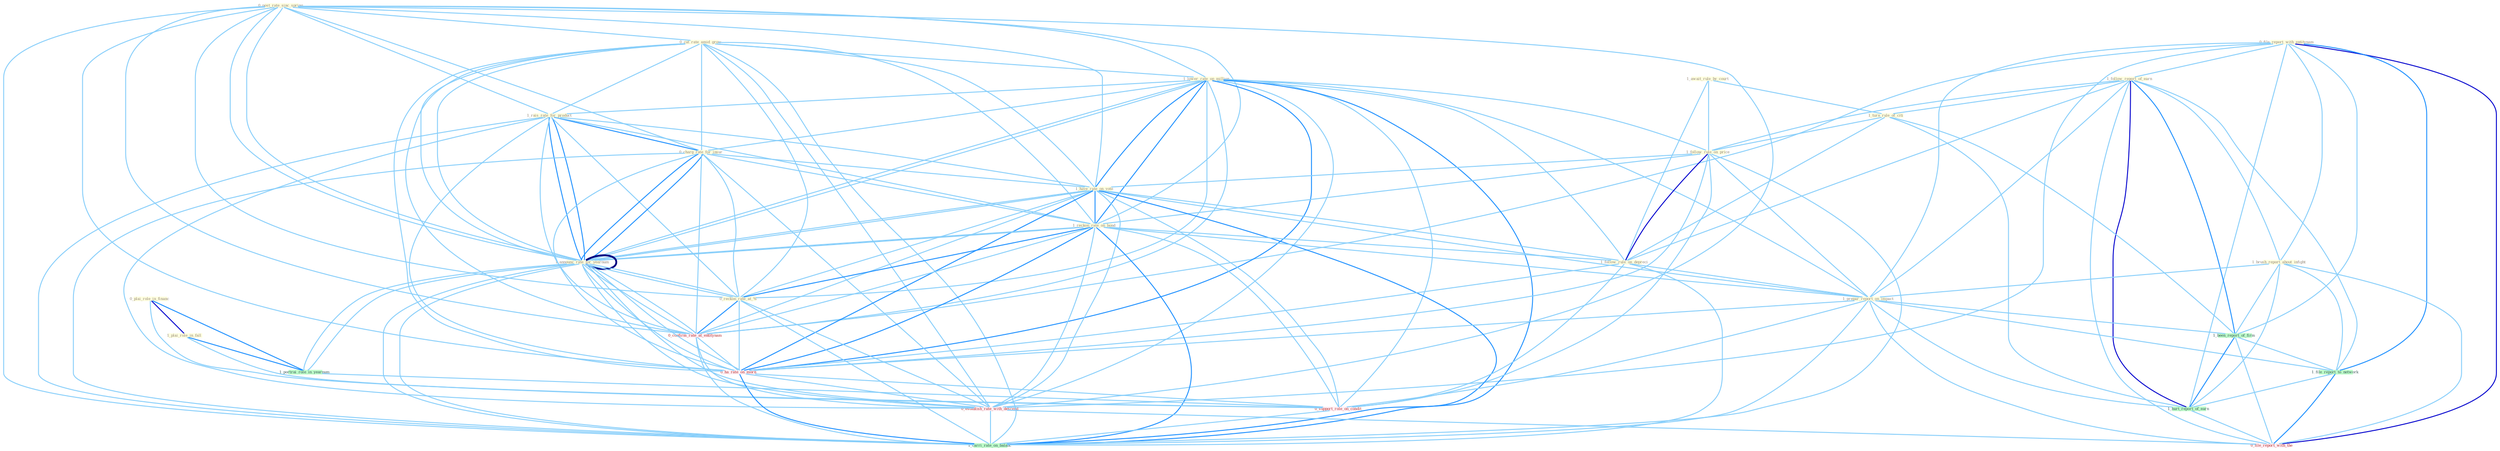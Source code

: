 Graph G{ 
    node
    [shape=polygon,style=filled,width=.5,height=.06,color="#BDFCC9",fixedsize=true,fontsize=4,
    fontcolor="#2f4f4f"];
    {node
    [color="#ffffe0", fontcolor="#8b7d6b"] "0_post_rate_sinc_spring " "0_cut_rate_amid_grow " "0_file_report_with_entitynam " "1_lower_rate_on_million " "1_follow_report_of_earn " "1_await_rule_by_court " "1_turn_rule_of_citi " "1_follow_rule_on_price " "1_rais_rate_for_product " "0_charg_rate_for_insur " "1_have_rate_on_vote " "1_brush_report_about_infight " "1_reckon_rate_on_bond " "1_announc_rate_for_yearnum " "1_follow_rule_on_depreci " "0_plai_role_in_financ " "1_prepar_report_on_impact " "1_announc_rate_for_yearnum " "0_reckon_rate_at_% " "1_plai_role_in_fall "}
{node [color="#fff0f5", fontcolor="#b22222"] "0_confirm_rate_at_entitynam " "0_ha_rate_on_morn " "0_support_role_on_condit " "0_establish_rate_with_descend " "0_file_report_with_the "}
edge [color="#B0E2FF"];

	"0_post_rate_sinc_spring " -- "0_cut_rate_amid_grow " [w="1", color="#87cefa" ];
	"0_post_rate_sinc_spring " -- "1_lower_rate_on_million " [w="1", color="#87cefa" ];
	"0_post_rate_sinc_spring " -- "1_rais_rate_for_product " [w="1", color="#87cefa" ];
	"0_post_rate_sinc_spring " -- "0_charg_rate_for_insur " [w="1", color="#87cefa" ];
	"0_post_rate_sinc_spring " -- "1_have_rate_on_vote " [w="1", color="#87cefa" ];
	"0_post_rate_sinc_spring " -- "1_reckon_rate_on_bond " [w="1", color="#87cefa" ];
	"0_post_rate_sinc_spring " -- "1_announc_rate_for_yearnum " [w="1", color="#87cefa" ];
	"0_post_rate_sinc_spring " -- "1_announc_rate_for_yearnum " [w="1", color="#87cefa" ];
	"0_post_rate_sinc_spring " -- "0_reckon_rate_at_% " [w="1", color="#87cefa" ];
	"0_post_rate_sinc_spring " -- "0_confirm_rate_at_entitynam " [w="1", color="#87cefa" ];
	"0_post_rate_sinc_spring " -- "0_ha_rate_on_morn " [w="1", color="#87cefa" ];
	"0_post_rate_sinc_spring " -- "0_establish_rate_with_descend " [w="1", color="#87cefa" ];
	"0_post_rate_sinc_spring " -- "1_carri_rate_on_balanc " [w="1", color="#87cefa" ];
	"0_cut_rate_amid_grow " -- "1_lower_rate_on_million " [w="1", color="#87cefa" ];
	"0_cut_rate_amid_grow " -- "1_rais_rate_for_product " [w="1", color="#87cefa" ];
	"0_cut_rate_amid_grow " -- "0_charg_rate_for_insur " [w="1", color="#87cefa" ];
	"0_cut_rate_amid_grow " -- "1_have_rate_on_vote " [w="1", color="#87cefa" ];
	"0_cut_rate_amid_grow " -- "1_reckon_rate_on_bond " [w="1", color="#87cefa" ];
	"0_cut_rate_amid_grow " -- "1_announc_rate_for_yearnum " [w="1", color="#87cefa" ];
	"0_cut_rate_amid_grow " -- "1_announc_rate_for_yearnum " [w="1", color="#87cefa" ];
	"0_cut_rate_amid_grow " -- "0_reckon_rate_at_% " [w="1", color="#87cefa" ];
	"0_cut_rate_amid_grow " -- "0_confirm_rate_at_entitynam " [w="1", color="#87cefa" ];
	"0_cut_rate_amid_grow " -- "0_ha_rate_on_morn " [w="1", color="#87cefa" ];
	"0_cut_rate_amid_grow " -- "0_establish_rate_with_descend " [w="1", color="#87cefa" ];
	"0_cut_rate_amid_grow " -- "1_carri_rate_on_balanc " [w="1", color="#87cefa" ];
	"0_file_report_with_entitynam " -- "1_follow_report_of_earn " [w="1", color="#87cefa" ];
	"0_file_report_with_entitynam " -- "1_brush_report_about_infight " [w="1", color="#87cefa" ];
	"0_file_report_with_entitynam " -- "1_prepar_report_on_impact " [w="1", color="#87cefa" ];
	"0_file_report_with_entitynam " -- "0_confirm_rate_at_entitynam " [w="1", color="#87cefa" ];
	"0_file_report_with_entitynam " -- "1_been_report_of_firm " [w="1", color="#87cefa" ];
	"0_file_report_with_entitynam " -- "1_file_report_to_network " [w="2", color="#1e90ff" , len=0.8];
	"0_file_report_with_entitynam " -- "1_hurt_report_of_earn " [w="1", color="#87cefa" ];
	"0_file_report_with_entitynam " -- "0_establish_rate_with_descend " [w="1", color="#87cefa" ];
	"0_file_report_with_entitynam " -- "0_file_report_with_the " [w="3", color="#0000cd" , len=0.6];
	"1_lower_rate_on_million " -- "1_follow_rule_on_price " [w="1", color="#87cefa" ];
	"1_lower_rate_on_million " -- "1_rais_rate_for_product " [w="1", color="#87cefa" ];
	"1_lower_rate_on_million " -- "0_charg_rate_for_insur " [w="1", color="#87cefa" ];
	"1_lower_rate_on_million " -- "1_have_rate_on_vote " [w="2", color="#1e90ff" , len=0.8];
	"1_lower_rate_on_million " -- "1_reckon_rate_on_bond " [w="2", color="#1e90ff" , len=0.8];
	"1_lower_rate_on_million " -- "1_announc_rate_for_yearnum " [w="1", color="#87cefa" ];
	"1_lower_rate_on_million " -- "1_follow_rule_on_depreci " [w="1", color="#87cefa" ];
	"1_lower_rate_on_million " -- "1_prepar_report_on_impact " [w="1", color="#87cefa" ];
	"1_lower_rate_on_million " -- "1_announc_rate_for_yearnum " [w="1", color="#87cefa" ];
	"1_lower_rate_on_million " -- "0_reckon_rate_at_% " [w="1", color="#87cefa" ];
	"1_lower_rate_on_million " -- "0_confirm_rate_at_entitynam " [w="1", color="#87cefa" ];
	"1_lower_rate_on_million " -- "0_ha_rate_on_morn " [w="2", color="#1e90ff" , len=0.8];
	"1_lower_rate_on_million " -- "0_support_role_on_condit " [w="1", color="#87cefa" ];
	"1_lower_rate_on_million " -- "0_establish_rate_with_descend " [w="1", color="#87cefa" ];
	"1_lower_rate_on_million " -- "1_carri_rate_on_balanc " [w="2", color="#1e90ff" , len=0.8];
	"1_follow_report_of_earn " -- "1_turn_rule_of_citi " [w="1", color="#87cefa" ];
	"1_follow_report_of_earn " -- "1_follow_rule_on_price " [w="1", color="#87cefa" ];
	"1_follow_report_of_earn " -- "1_brush_report_about_infight " [w="1", color="#87cefa" ];
	"1_follow_report_of_earn " -- "1_follow_rule_on_depreci " [w="1", color="#87cefa" ];
	"1_follow_report_of_earn " -- "1_prepar_report_on_impact " [w="1", color="#87cefa" ];
	"1_follow_report_of_earn " -- "1_been_report_of_firm " [w="2", color="#1e90ff" , len=0.8];
	"1_follow_report_of_earn " -- "1_file_report_to_network " [w="1", color="#87cefa" ];
	"1_follow_report_of_earn " -- "1_hurt_report_of_earn " [w="3", color="#0000cd" , len=0.6];
	"1_follow_report_of_earn " -- "0_file_report_with_the " [w="1", color="#87cefa" ];
	"1_await_rule_by_court " -- "1_turn_rule_of_citi " [w="1", color="#87cefa" ];
	"1_await_rule_by_court " -- "1_follow_rule_on_price " [w="1", color="#87cefa" ];
	"1_await_rule_by_court " -- "1_follow_rule_on_depreci " [w="1", color="#87cefa" ];
	"1_turn_rule_of_citi " -- "1_follow_rule_on_price " [w="1", color="#87cefa" ];
	"1_turn_rule_of_citi " -- "1_follow_rule_on_depreci " [w="1", color="#87cefa" ];
	"1_turn_rule_of_citi " -- "1_been_report_of_firm " [w="1", color="#87cefa" ];
	"1_turn_rule_of_citi " -- "1_hurt_report_of_earn " [w="1", color="#87cefa" ];
	"1_follow_rule_on_price " -- "1_have_rate_on_vote " [w="1", color="#87cefa" ];
	"1_follow_rule_on_price " -- "1_reckon_rate_on_bond " [w="1", color="#87cefa" ];
	"1_follow_rule_on_price " -- "1_follow_rule_on_depreci " [w="3", color="#0000cd" , len=0.6];
	"1_follow_rule_on_price " -- "1_prepar_report_on_impact " [w="1", color="#87cefa" ];
	"1_follow_rule_on_price " -- "0_ha_rate_on_morn " [w="1", color="#87cefa" ];
	"1_follow_rule_on_price " -- "0_support_role_on_condit " [w="1", color="#87cefa" ];
	"1_follow_rule_on_price " -- "1_carri_rate_on_balanc " [w="1", color="#87cefa" ];
	"1_rais_rate_for_product " -- "0_charg_rate_for_insur " [w="2", color="#1e90ff" , len=0.8];
	"1_rais_rate_for_product " -- "1_have_rate_on_vote " [w="1", color="#87cefa" ];
	"1_rais_rate_for_product " -- "1_reckon_rate_on_bond " [w="1", color="#87cefa" ];
	"1_rais_rate_for_product " -- "1_announc_rate_for_yearnum " [w="2", color="#1e90ff" , len=0.8];
	"1_rais_rate_for_product " -- "1_announc_rate_for_yearnum " [w="2", color="#1e90ff" , len=0.8];
	"1_rais_rate_for_product " -- "0_reckon_rate_at_% " [w="1", color="#87cefa" ];
	"1_rais_rate_for_product " -- "0_confirm_rate_at_entitynam " [w="1", color="#87cefa" ];
	"1_rais_rate_for_product " -- "0_ha_rate_on_morn " [w="1", color="#87cefa" ];
	"1_rais_rate_for_product " -- "0_establish_rate_with_descend " [w="1", color="#87cefa" ];
	"1_rais_rate_for_product " -- "1_carri_rate_on_balanc " [w="1", color="#87cefa" ];
	"0_charg_rate_for_insur " -- "1_have_rate_on_vote " [w="1", color="#87cefa" ];
	"0_charg_rate_for_insur " -- "1_reckon_rate_on_bond " [w="1", color="#87cefa" ];
	"0_charg_rate_for_insur " -- "1_announc_rate_for_yearnum " [w="2", color="#1e90ff" , len=0.8];
	"0_charg_rate_for_insur " -- "1_announc_rate_for_yearnum " [w="2", color="#1e90ff" , len=0.8];
	"0_charg_rate_for_insur " -- "0_reckon_rate_at_% " [w="1", color="#87cefa" ];
	"0_charg_rate_for_insur " -- "0_confirm_rate_at_entitynam " [w="1", color="#87cefa" ];
	"0_charg_rate_for_insur " -- "0_ha_rate_on_morn " [w="1", color="#87cefa" ];
	"0_charg_rate_for_insur " -- "0_establish_rate_with_descend " [w="1", color="#87cefa" ];
	"0_charg_rate_for_insur " -- "1_carri_rate_on_balanc " [w="1", color="#87cefa" ];
	"1_have_rate_on_vote " -- "1_reckon_rate_on_bond " [w="2", color="#1e90ff" , len=0.8];
	"1_have_rate_on_vote " -- "1_announc_rate_for_yearnum " [w="1", color="#87cefa" ];
	"1_have_rate_on_vote " -- "1_follow_rule_on_depreci " [w="1", color="#87cefa" ];
	"1_have_rate_on_vote " -- "1_prepar_report_on_impact " [w="1", color="#87cefa" ];
	"1_have_rate_on_vote " -- "1_announc_rate_for_yearnum " [w="1", color="#87cefa" ];
	"1_have_rate_on_vote " -- "0_reckon_rate_at_% " [w="1", color="#87cefa" ];
	"1_have_rate_on_vote " -- "0_confirm_rate_at_entitynam " [w="1", color="#87cefa" ];
	"1_have_rate_on_vote " -- "0_ha_rate_on_morn " [w="2", color="#1e90ff" , len=0.8];
	"1_have_rate_on_vote " -- "0_support_role_on_condit " [w="1", color="#87cefa" ];
	"1_have_rate_on_vote " -- "0_establish_rate_with_descend " [w="1", color="#87cefa" ];
	"1_have_rate_on_vote " -- "1_carri_rate_on_balanc " [w="2", color="#1e90ff" , len=0.8];
	"1_brush_report_about_infight " -- "1_prepar_report_on_impact " [w="1", color="#87cefa" ];
	"1_brush_report_about_infight " -- "1_been_report_of_firm " [w="1", color="#87cefa" ];
	"1_brush_report_about_infight " -- "1_file_report_to_network " [w="1", color="#87cefa" ];
	"1_brush_report_about_infight " -- "1_hurt_report_of_earn " [w="1", color="#87cefa" ];
	"1_brush_report_about_infight " -- "0_file_report_with_the " [w="1", color="#87cefa" ];
	"1_reckon_rate_on_bond " -- "1_announc_rate_for_yearnum " [w="1", color="#87cefa" ];
	"1_reckon_rate_on_bond " -- "1_follow_rule_on_depreci " [w="1", color="#87cefa" ];
	"1_reckon_rate_on_bond " -- "1_prepar_report_on_impact " [w="1", color="#87cefa" ];
	"1_reckon_rate_on_bond " -- "1_announc_rate_for_yearnum " [w="1", color="#87cefa" ];
	"1_reckon_rate_on_bond " -- "0_reckon_rate_at_% " [w="2", color="#1e90ff" , len=0.8];
	"1_reckon_rate_on_bond " -- "0_confirm_rate_at_entitynam " [w="1", color="#87cefa" ];
	"1_reckon_rate_on_bond " -- "0_ha_rate_on_morn " [w="2", color="#1e90ff" , len=0.8];
	"1_reckon_rate_on_bond " -- "0_support_role_on_condit " [w="1", color="#87cefa" ];
	"1_reckon_rate_on_bond " -- "0_establish_rate_with_descend " [w="1", color="#87cefa" ];
	"1_reckon_rate_on_bond " -- "1_carri_rate_on_balanc " [w="2", color="#1e90ff" , len=0.8];
	"1_announc_rate_for_yearnum " -- "1_announc_rate_for_yearnum " [w="4", style=bold, color="#000080", len=0.4];
	"1_announc_rate_for_yearnum " -- "0_reckon_rate_at_% " [w="1", color="#87cefa" ];
	"1_announc_rate_for_yearnum " -- "0_confirm_rate_at_entitynam " [w="1", color="#87cefa" ];
	"1_announc_rate_for_yearnum " -- "1_portrai_role_in_yearnum " [w="1", color="#87cefa" ];
	"1_announc_rate_for_yearnum " -- "0_ha_rate_on_morn " [w="1", color="#87cefa" ];
	"1_announc_rate_for_yearnum " -- "0_establish_rate_with_descend " [w="1", color="#87cefa" ];
	"1_announc_rate_for_yearnum " -- "1_carri_rate_on_balanc " [w="1", color="#87cefa" ];
	"1_follow_rule_on_depreci " -- "1_prepar_report_on_impact " [w="1", color="#87cefa" ];
	"1_follow_rule_on_depreci " -- "0_ha_rate_on_morn " [w="1", color="#87cefa" ];
	"1_follow_rule_on_depreci " -- "0_support_role_on_condit " [w="1", color="#87cefa" ];
	"1_follow_rule_on_depreci " -- "1_carri_rate_on_balanc " [w="1", color="#87cefa" ];
	"0_plai_role_in_financ " -- "1_plai_role_in_fall " [w="3", color="#0000cd" , len=0.6];
	"0_plai_role_in_financ " -- "1_portrai_role_in_yearnum " [w="2", color="#1e90ff" , len=0.8];
	"0_plai_role_in_financ " -- "0_support_role_on_condit " [w="1", color="#87cefa" ];
	"1_prepar_report_on_impact " -- "1_been_report_of_firm " [w="1", color="#87cefa" ];
	"1_prepar_report_on_impact " -- "1_file_report_to_network " [w="1", color="#87cefa" ];
	"1_prepar_report_on_impact " -- "0_ha_rate_on_morn " [w="1", color="#87cefa" ];
	"1_prepar_report_on_impact " -- "1_hurt_report_of_earn " [w="1", color="#87cefa" ];
	"1_prepar_report_on_impact " -- "0_support_role_on_condit " [w="1", color="#87cefa" ];
	"1_prepar_report_on_impact " -- "1_carri_rate_on_balanc " [w="1", color="#87cefa" ];
	"1_prepar_report_on_impact " -- "0_file_report_with_the " [w="1", color="#87cefa" ];
	"1_announc_rate_for_yearnum " -- "0_reckon_rate_at_% " [w="1", color="#87cefa" ];
	"1_announc_rate_for_yearnum " -- "0_confirm_rate_at_entitynam " [w="1", color="#87cefa" ];
	"1_announc_rate_for_yearnum " -- "1_portrai_role_in_yearnum " [w="1", color="#87cefa" ];
	"1_announc_rate_for_yearnum " -- "0_ha_rate_on_morn " [w="1", color="#87cefa" ];
	"1_announc_rate_for_yearnum " -- "0_establish_rate_with_descend " [w="1", color="#87cefa" ];
	"1_announc_rate_for_yearnum " -- "1_carri_rate_on_balanc " [w="1", color="#87cefa" ];
	"0_reckon_rate_at_% " -- "0_confirm_rate_at_entitynam " [w="2", color="#1e90ff" , len=0.8];
	"0_reckon_rate_at_% " -- "0_ha_rate_on_morn " [w="1", color="#87cefa" ];
	"0_reckon_rate_at_% " -- "0_establish_rate_with_descend " [w="1", color="#87cefa" ];
	"0_reckon_rate_at_% " -- "1_carri_rate_on_balanc " [w="1", color="#87cefa" ];
	"1_plai_role_in_fall " -- "1_portrai_role_in_yearnum " [w="2", color="#1e90ff" , len=0.8];
	"1_plai_role_in_fall " -- "0_support_role_on_condit " [w="1", color="#87cefa" ];
	"0_confirm_rate_at_entitynam " -- "0_ha_rate_on_morn " [w="1", color="#87cefa" ];
	"0_confirm_rate_at_entitynam " -- "0_establish_rate_with_descend " [w="1", color="#87cefa" ];
	"0_confirm_rate_at_entitynam " -- "1_carri_rate_on_balanc " [w="1", color="#87cefa" ];
	"1_been_report_of_firm " -- "1_file_report_to_network " [w="1", color="#87cefa" ];
	"1_been_report_of_firm " -- "1_hurt_report_of_earn " [w="2", color="#1e90ff" , len=0.8];
	"1_been_report_of_firm " -- "0_file_report_with_the " [w="1", color="#87cefa" ];
	"1_file_report_to_network " -- "1_hurt_report_of_earn " [w="1", color="#87cefa" ];
	"1_file_report_to_network " -- "0_file_report_with_the " [w="2", color="#1e90ff" , len=0.8];
	"1_portrai_role_in_yearnum " -- "0_support_role_on_condit " [w="1", color="#87cefa" ];
	"0_ha_rate_on_morn " -- "0_support_role_on_condit " [w="1", color="#87cefa" ];
	"0_ha_rate_on_morn " -- "0_establish_rate_with_descend " [w="1", color="#87cefa" ];
	"0_ha_rate_on_morn " -- "1_carri_rate_on_balanc " [w="2", color="#1e90ff" , len=0.8];
	"1_hurt_report_of_earn " -- "0_file_report_with_the " [w="1", color="#87cefa" ];
	"0_support_role_on_condit " -- "1_carri_rate_on_balanc " [w="1", color="#87cefa" ];
	"0_establish_rate_with_descend " -- "1_carri_rate_on_balanc " [w="1", color="#87cefa" ];
	"0_establish_rate_with_descend " -- "0_file_report_with_the " [w="1", color="#87cefa" ];
}